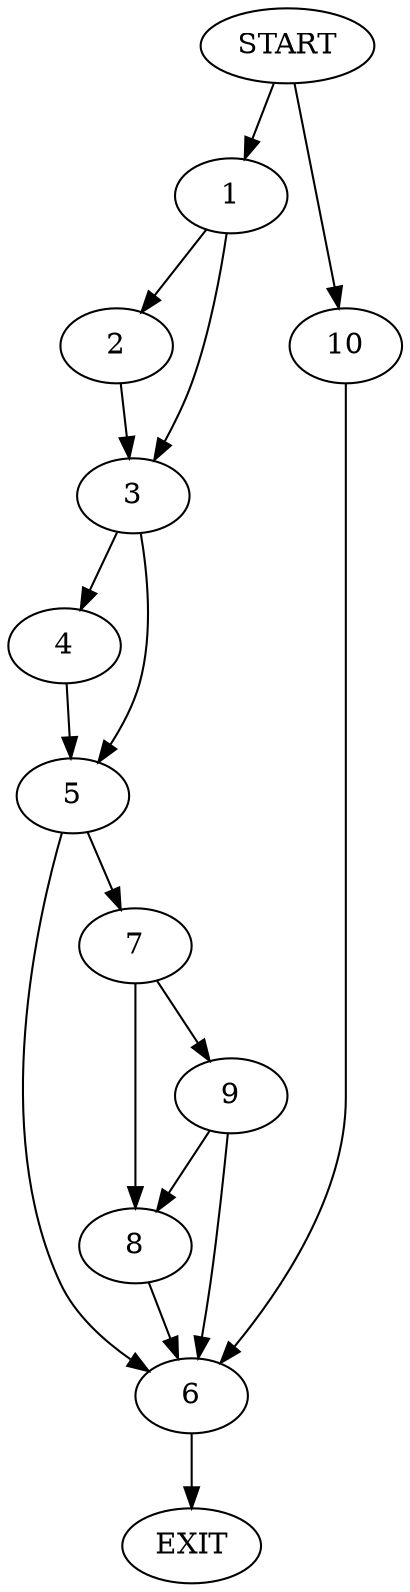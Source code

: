 digraph {
0 [label="START"]
11 [label="EXIT"]
0 -> 1
1 -> 2
1 -> 3
2 -> 3
3 -> 4
3 -> 5
5 -> 6
5 -> 7
4 -> 5
7 -> 8
7 -> 9
6 -> 11
9 -> 8
9 -> 6
8 -> 6
0 -> 10
10 -> 6
}
